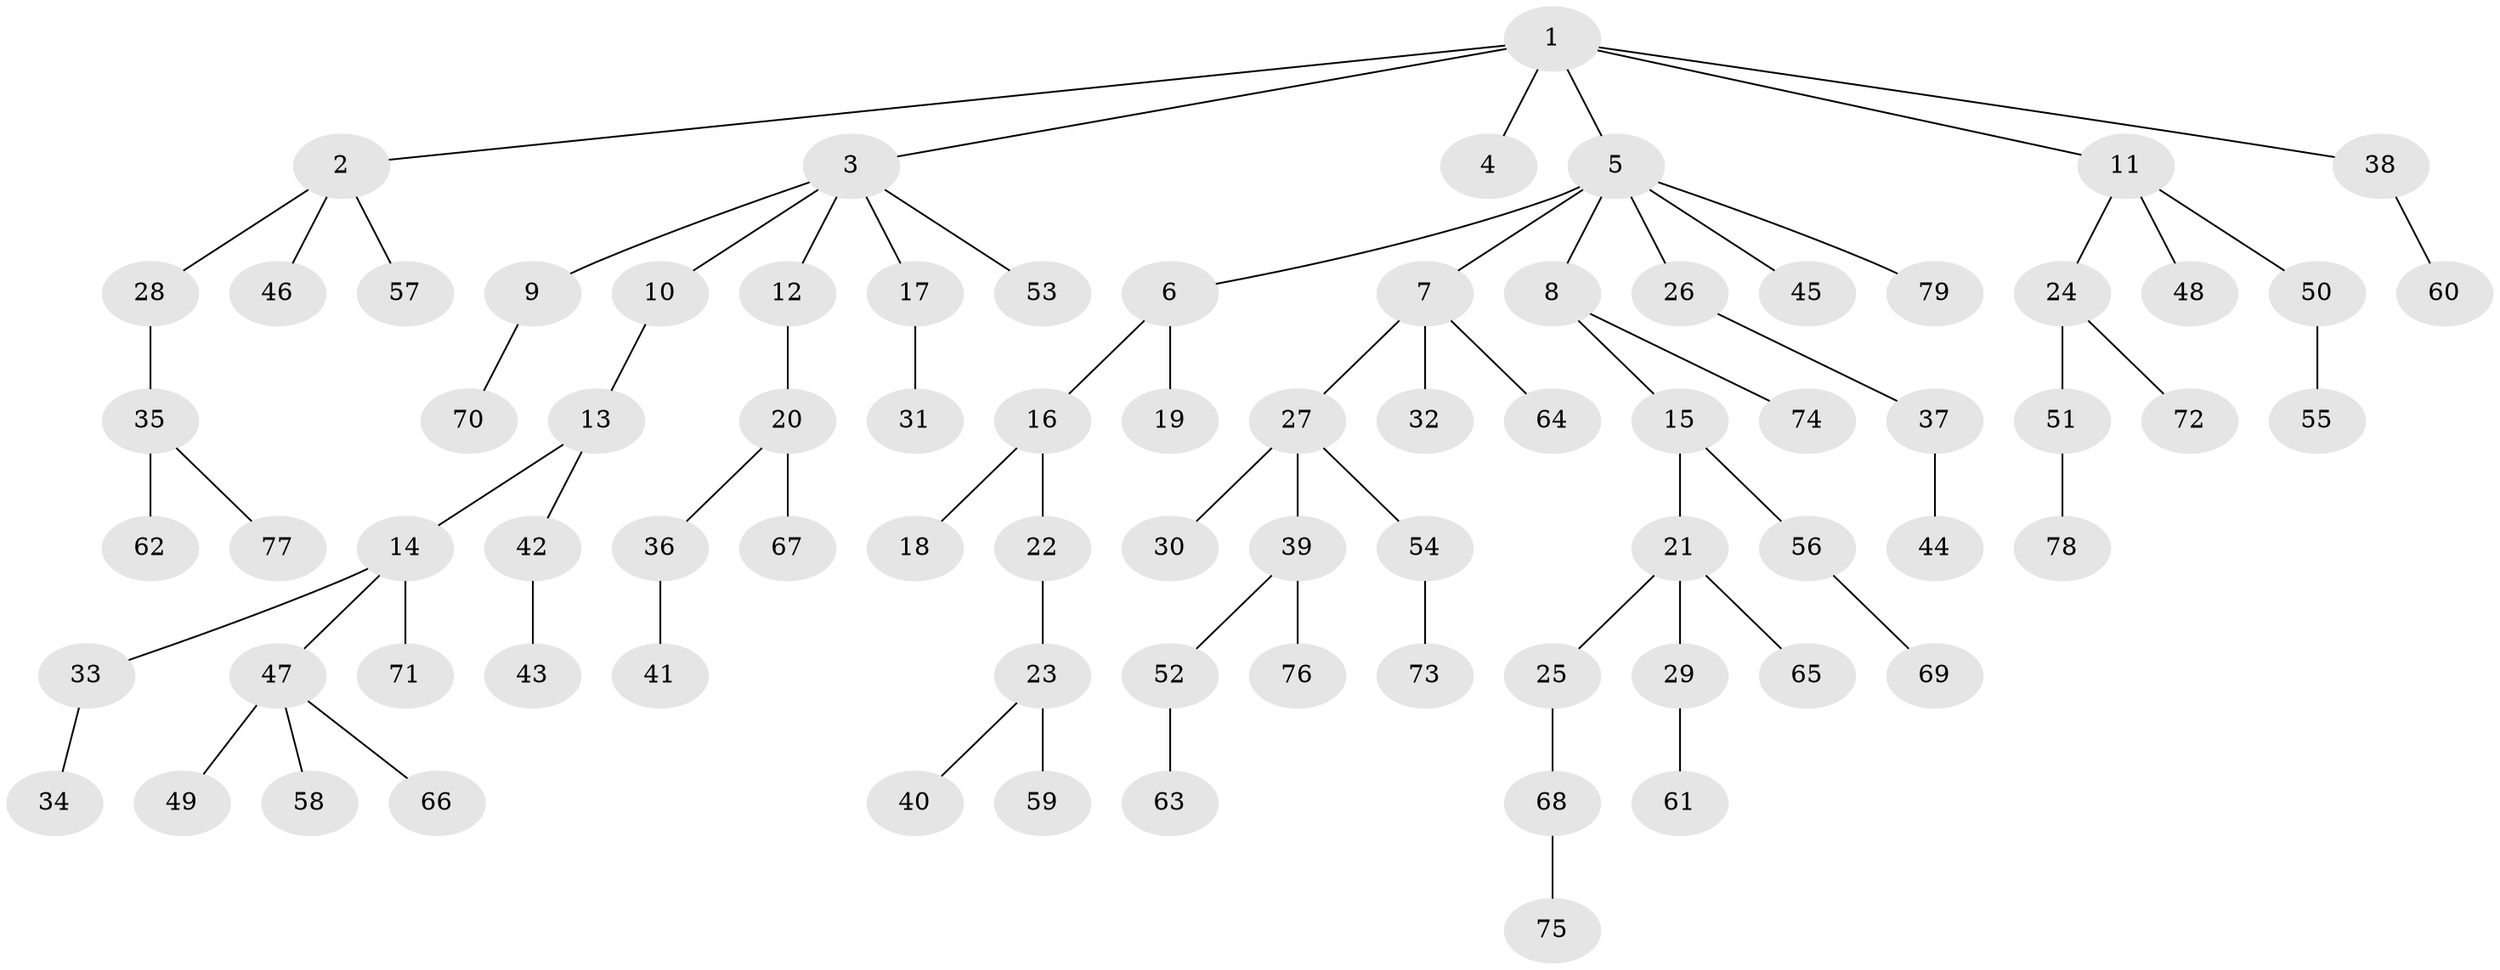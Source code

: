 // Generated by graph-tools (version 1.1) at 2025/11/02/27/25 16:11:25]
// undirected, 79 vertices, 78 edges
graph export_dot {
graph [start="1"]
  node [color=gray90,style=filled];
  1;
  2;
  3;
  4;
  5;
  6;
  7;
  8;
  9;
  10;
  11;
  12;
  13;
  14;
  15;
  16;
  17;
  18;
  19;
  20;
  21;
  22;
  23;
  24;
  25;
  26;
  27;
  28;
  29;
  30;
  31;
  32;
  33;
  34;
  35;
  36;
  37;
  38;
  39;
  40;
  41;
  42;
  43;
  44;
  45;
  46;
  47;
  48;
  49;
  50;
  51;
  52;
  53;
  54;
  55;
  56;
  57;
  58;
  59;
  60;
  61;
  62;
  63;
  64;
  65;
  66;
  67;
  68;
  69;
  70;
  71;
  72;
  73;
  74;
  75;
  76;
  77;
  78;
  79;
  1 -- 2;
  1 -- 3;
  1 -- 4;
  1 -- 5;
  1 -- 11;
  1 -- 38;
  2 -- 28;
  2 -- 46;
  2 -- 57;
  3 -- 9;
  3 -- 10;
  3 -- 12;
  3 -- 17;
  3 -- 53;
  5 -- 6;
  5 -- 7;
  5 -- 8;
  5 -- 26;
  5 -- 45;
  5 -- 79;
  6 -- 16;
  6 -- 19;
  7 -- 27;
  7 -- 32;
  7 -- 64;
  8 -- 15;
  8 -- 74;
  9 -- 70;
  10 -- 13;
  11 -- 24;
  11 -- 48;
  11 -- 50;
  12 -- 20;
  13 -- 14;
  13 -- 42;
  14 -- 33;
  14 -- 47;
  14 -- 71;
  15 -- 21;
  15 -- 56;
  16 -- 18;
  16 -- 22;
  17 -- 31;
  20 -- 36;
  20 -- 67;
  21 -- 25;
  21 -- 29;
  21 -- 65;
  22 -- 23;
  23 -- 40;
  23 -- 59;
  24 -- 51;
  24 -- 72;
  25 -- 68;
  26 -- 37;
  27 -- 30;
  27 -- 39;
  27 -- 54;
  28 -- 35;
  29 -- 61;
  33 -- 34;
  35 -- 62;
  35 -- 77;
  36 -- 41;
  37 -- 44;
  38 -- 60;
  39 -- 52;
  39 -- 76;
  42 -- 43;
  47 -- 49;
  47 -- 58;
  47 -- 66;
  50 -- 55;
  51 -- 78;
  52 -- 63;
  54 -- 73;
  56 -- 69;
  68 -- 75;
}
